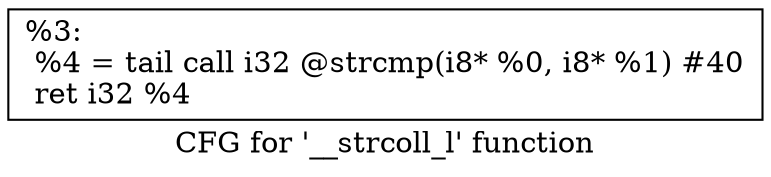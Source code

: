 digraph "CFG for '__strcoll_l' function" {
	label="CFG for '__strcoll_l' function";

	Node0x1cfc360 [shape=record,label="{%3:\l  %4 = tail call i32 @strcmp(i8* %0, i8* %1) #40\l  ret i32 %4\l}"];
}
